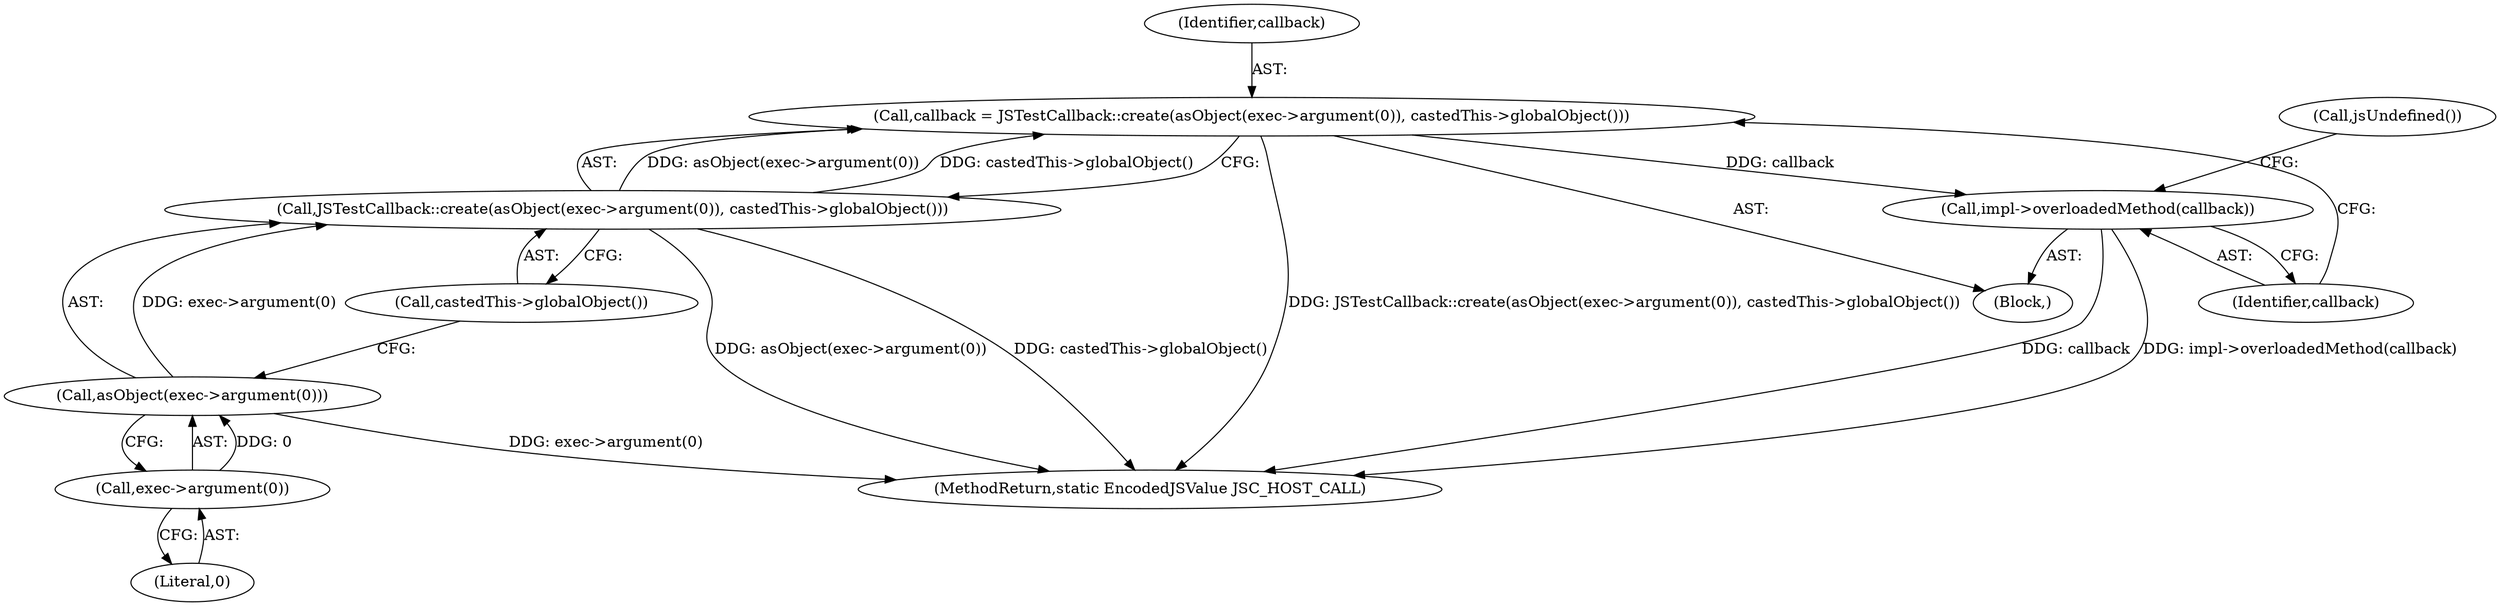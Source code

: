 digraph "0_Chrome_b944f670bb7a8a919daac497a4ea0536c954c201_46@API" {
"1000151" [label="(Call,callback = JSTestCallback::create(asObject(exec->argument(0)), castedThis->globalObject()))"];
"1000153" [label="(Call,JSTestCallback::create(asObject(exec->argument(0)), castedThis->globalObject()))"];
"1000154" [label="(Call,asObject(exec->argument(0)))"];
"1000155" [label="(Call,exec->argument(0))"];
"1000158" [label="(Call,impl->overloadedMethod(callback))"];
"1000102" [label="(Block,)"];
"1000153" [label="(Call,JSTestCallback::create(asObject(exec->argument(0)), castedThis->globalObject()))"];
"1000163" [label="(MethodReturn,static EncodedJSValue JSC_HOST_CALL)"];
"1000152" [label="(Identifier,callback)"];
"1000155" [label="(Call,exec->argument(0))"];
"1000154" [label="(Call,asObject(exec->argument(0)))"];
"1000156" [label="(Literal,0)"];
"1000159" [label="(Identifier,callback)"];
"1000162" [label="(Call,jsUndefined())"];
"1000151" [label="(Call,callback = JSTestCallback::create(asObject(exec->argument(0)), castedThis->globalObject()))"];
"1000158" [label="(Call,impl->overloadedMethod(callback))"];
"1000157" [label="(Call,castedThis->globalObject())"];
"1000151" -> "1000102"  [label="AST: "];
"1000151" -> "1000153"  [label="CFG: "];
"1000152" -> "1000151"  [label="AST: "];
"1000153" -> "1000151"  [label="AST: "];
"1000159" -> "1000151"  [label="CFG: "];
"1000151" -> "1000163"  [label="DDG: JSTestCallback::create(asObject(exec->argument(0)), castedThis->globalObject())"];
"1000153" -> "1000151"  [label="DDG: asObject(exec->argument(0))"];
"1000153" -> "1000151"  [label="DDG: castedThis->globalObject()"];
"1000151" -> "1000158"  [label="DDG: callback"];
"1000153" -> "1000157"  [label="CFG: "];
"1000154" -> "1000153"  [label="AST: "];
"1000157" -> "1000153"  [label="AST: "];
"1000153" -> "1000163"  [label="DDG: castedThis->globalObject()"];
"1000153" -> "1000163"  [label="DDG: asObject(exec->argument(0))"];
"1000154" -> "1000153"  [label="DDG: exec->argument(0)"];
"1000154" -> "1000155"  [label="CFG: "];
"1000155" -> "1000154"  [label="AST: "];
"1000157" -> "1000154"  [label="CFG: "];
"1000154" -> "1000163"  [label="DDG: exec->argument(0)"];
"1000155" -> "1000154"  [label="DDG: 0"];
"1000155" -> "1000156"  [label="CFG: "];
"1000156" -> "1000155"  [label="AST: "];
"1000158" -> "1000102"  [label="AST: "];
"1000158" -> "1000159"  [label="CFG: "];
"1000159" -> "1000158"  [label="AST: "];
"1000162" -> "1000158"  [label="CFG: "];
"1000158" -> "1000163"  [label="DDG: callback"];
"1000158" -> "1000163"  [label="DDG: impl->overloadedMethod(callback)"];
}
